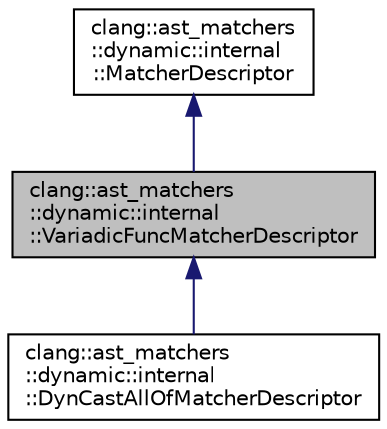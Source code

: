 digraph "clang::ast_matchers::dynamic::internal::VariadicFuncMatcherDescriptor"
{
 // LATEX_PDF_SIZE
  bgcolor="transparent";
  edge [fontname="Helvetica",fontsize="10",labelfontname="Helvetica",labelfontsize="10"];
  node [fontname="Helvetica",fontsize="10",shape=record];
  Node1 [label="clang::ast_matchers\l::dynamic::internal\l::VariadicFuncMatcherDescriptor",height=0.2,width=0.4,color="black", fillcolor="grey75", style="filled", fontcolor="black",tooltip="Matcher descriptor for variadic functions."];
  Node2 -> Node1 [dir="back",color="midnightblue",fontsize="10",style="solid",fontname="Helvetica"];
  Node2 [label="clang::ast_matchers\l::dynamic::internal\l::MatcherDescriptor",height=0.2,width=0.4,color="black",URL="$classclang_1_1ast__matchers_1_1dynamic_1_1internal_1_1MatcherDescriptor.html",tooltip="Matcher descriptor interface."];
  Node1 -> Node3 [dir="back",color="midnightblue",fontsize="10",style="solid",fontname="Helvetica"];
  Node3 [label="clang::ast_matchers\l::dynamic::internal\l::DynCastAllOfMatcherDescriptor",height=0.2,width=0.4,color="black",URL="$classclang_1_1ast__matchers_1_1dynamic_1_1internal_1_1DynCastAllOfMatcherDescriptor.html",tooltip="Return CK_Trivial when appropriate for VariadicDynCastAllOfMatchers."];
}
